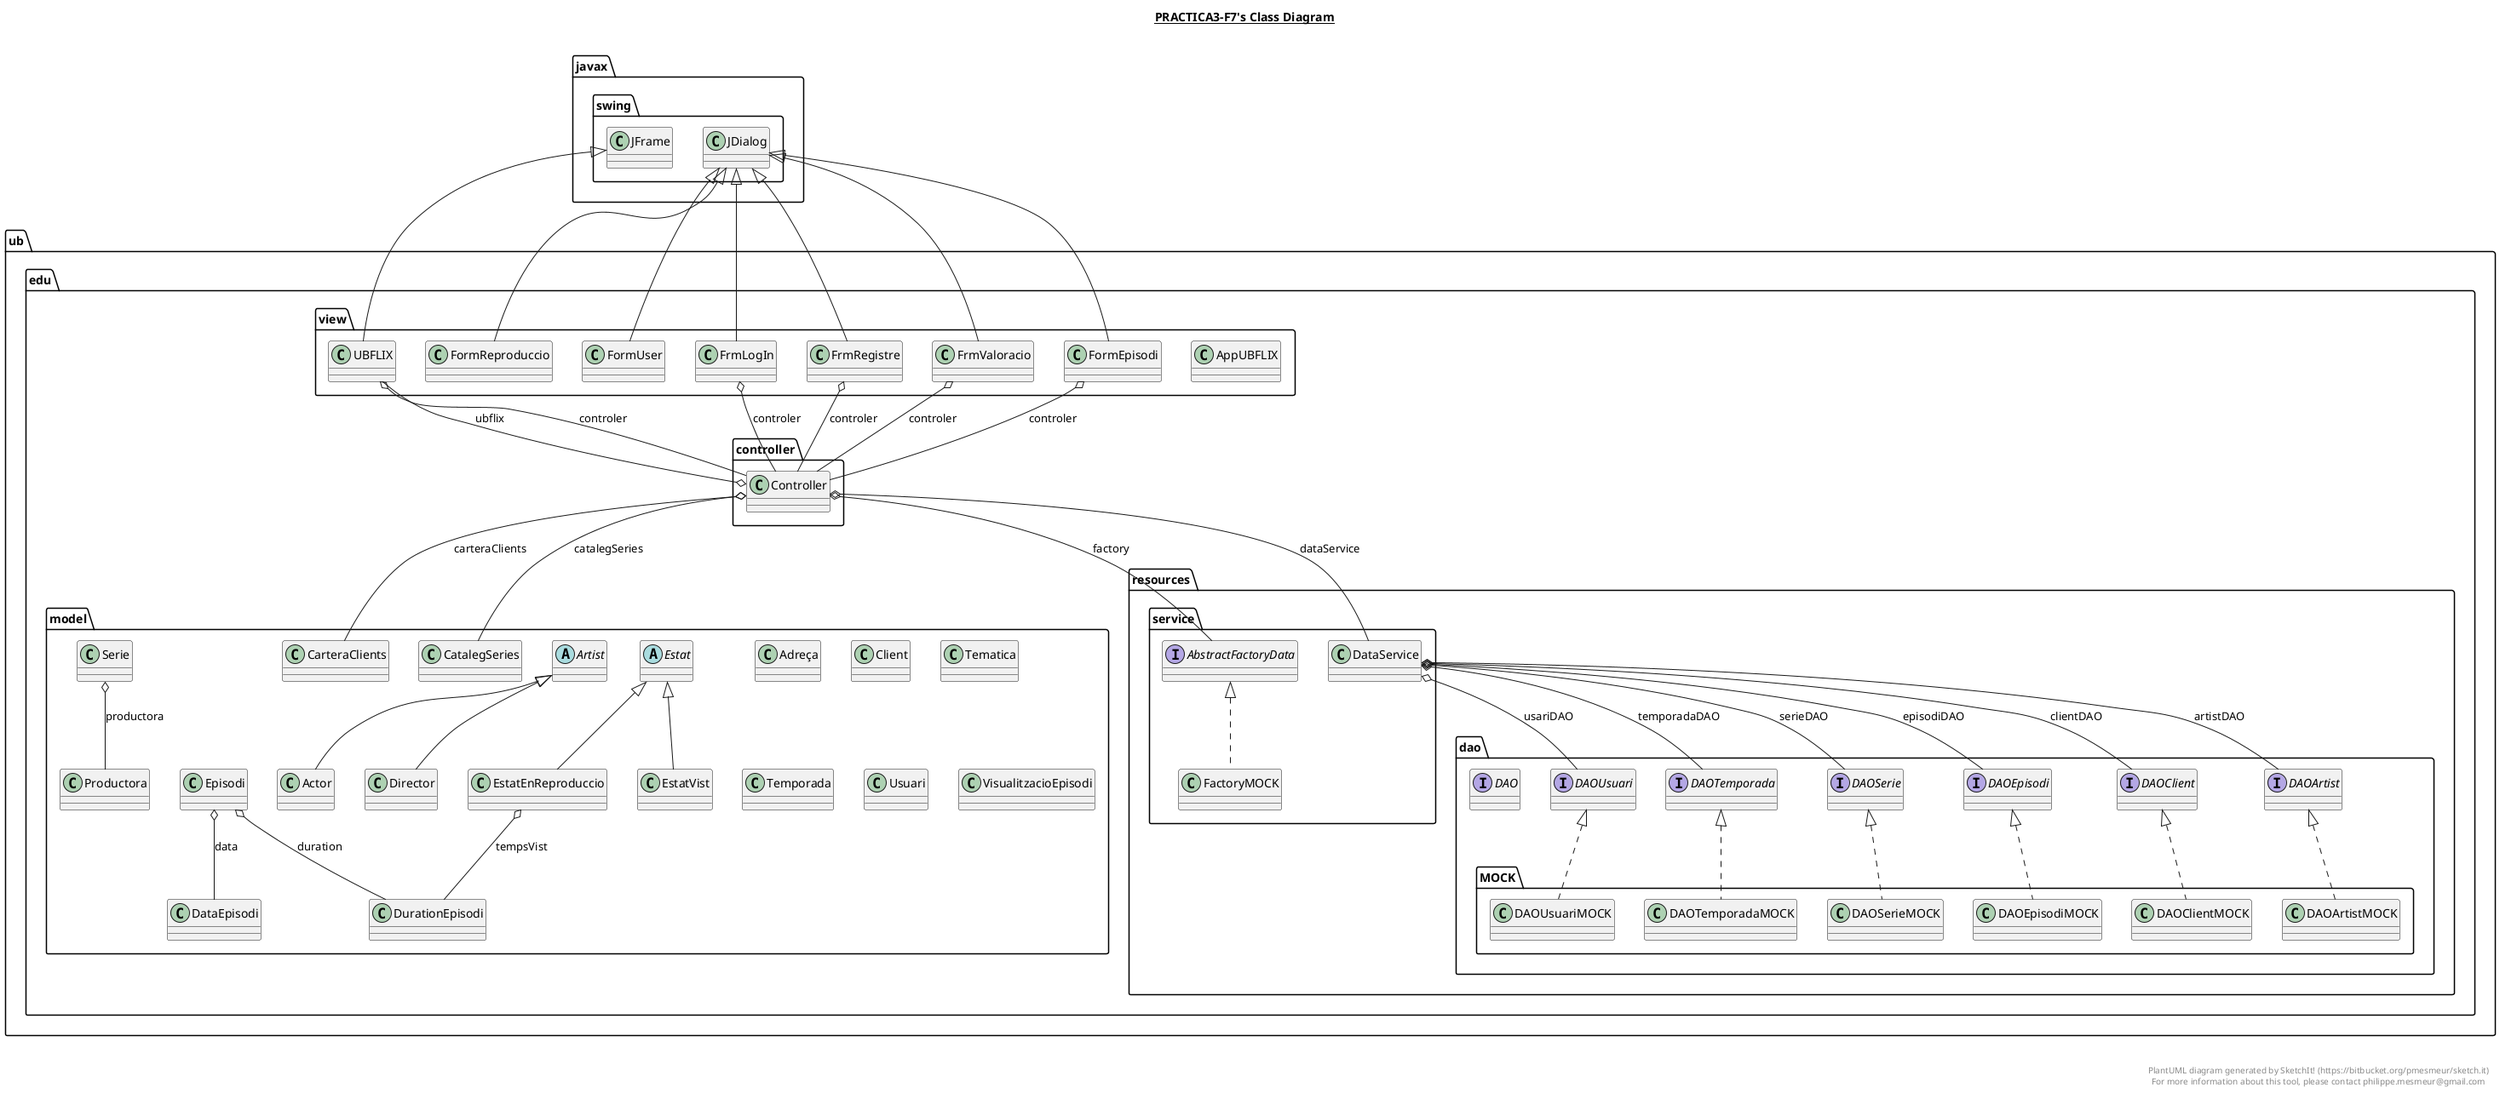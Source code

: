 @startuml

title __PRACTICA3-F7's Class Diagram__\n

  namespace ub.edu.controller {
    class ub.edu.controller.Controller {
    }
  }
  

  namespace ub.edu.model {
    class ub.edu.model.Actor {
    }
  }
  

  namespace ub.edu.model {
    class ub.edu.model.Adreça {
    }
  }
  

  namespace ub.edu.model {
    abstract class ub.edu.model.Artist {
    }
  }
  

  namespace ub.edu.model {
    class ub.edu.model.CarteraClients {
    }
  }
  

  namespace ub.edu.model {
    class ub.edu.model.CatalegSeries {
    }
  }
  

  namespace ub.edu.model {
    class ub.edu.model.Client {
    }
  }
  

  namespace ub.edu.model {
    class ub.edu.model.DataEpisodi {
    }
  }
  

  namespace ub.edu.model {
    class ub.edu.model.Director {
    }
  }
  

  namespace ub.edu.model {
    class ub.edu.model.DurationEpisodi {
    }
  }
  

  namespace ub.edu.model {
    class ub.edu.model.Episodi {
    }
  }
  

  namespace ub.edu.model {
    abstract class ub.edu.model.Estat {
    }
  }
  

  namespace ub.edu.model {
    class ub.edu.model.EstatEnReproduccio {
    }
  }
  

  namespace ub.edu.model {
    class ub.edu.model.EstatVist {
    }
  }
  

  namespace ub.edu.model {
    class ub.edu.model.Productora {
    }
  }
  

  namespace ub.edu.model {
    class ub.edu.model.Serie {
    }
  }
  

  namespace ub.edu.model {
    class ub.edu.model.Tematica {
    }
  }
  

  namespace ub.edu.model {
    class ub.edu.model.Temporada {
    }
  }
  

  namespace ub.edu.model {
    class ub.edu.model.Usuari {
    }
  }
  

  namespace ub.edu.model {
    class ub.edu.model.VisualitzacioEpisodi {
    }
  }
  

  namespace ub.edu.resources.dao {
    interface ub.edu.resources.dao.DAO {
    }
  }
  

  namespace ub.edu.resources.dao {
    interface ub.edu.resources.dao.DAOArtist {
    }
  }
  

  namespace ub.edu.resources.dao {
    interface ub.edu.resources.dao.DAOClient {
    }
  }
  

  namespace ub.edu.resources.dao {
    interface ub.edu.resources.dao.DAOEpisodi {
    }
  }
  

  namespace ub.edu.resources.dao {
    interface ub.edu.resources.dao.DAOSerie {
    }
  }
  

  namespace ub.edu.resources.dao {
    interface ub.edu.resources.dao.DAOTemporada {
    }
  }
  

  namespace ub.edu.resources.dao {
    interface ub.edu.resources.dao.DAOUsuari {
    }
  }
  

  namespace ub.edu.resources.dao {
    namespace MOCK {
      class ub.edu.resources.dao.MOCK.DAOArtistMOCK {
      }
    }
  }
  

  namespace ub.edu.resources.dao {
    namespace MOCK {
      class ub.edu.resources.dao.MOCK.DAOClientMOCK {
      }
    }
  }
  

  namespace ub.edu.resources.dao {
    namespace MOCK {
      class ub.edu.resources.dao.MOCK.DAOEpisodiMOCK {
      }
    }
  }
  

  namespace ub.edu.resources.dao {
    namespace MOCK {
      class ub.edu.resources.dao.MOCK.DAOSerieMOCK {
      }
    }
  }
  

  namespace ub.edu.resources.dao {
    namespace MOCK {
      class ub.edu.resources.dao.MOCK.DAOTemporadaMOCK {
      }
    }
  }
  

  namespace ub.edu.resources.dao {
    namespace MOCK {
      class ub.edu.resources.dao.MOCK.DAOUsuariMOCK {
      }
    }
  }
  

  namespace ub.edu.resources.service {
    interface ub.edu.resources.service.AbstractFactoryData {
    }
  }
  

  namespace ub.edu.resources.service {
    class ub.edu.resources.service.DataService {
    }
  }
  

  namespace ub.edu.resources.service {
    class ub.edu.resources.service.FactoryMOCK {
    }
  }
  

  namespace ub.edu.view {
    class ub.edu.view.AppUBFLIX {
    }
  }
  

  namespace ub.edu.view {
    class ub.edu.view.FormEpisodi {
    }
  }
  

  namespace ub.edu.view {
    class ub.edu.view.FormReproduccio {
    }
  }
  

  namespace ub.edu.view {
    class ub.edu.view.FormUser {
    }
  }
  

  namespace ub.edu.view {
    class ub.edu.view.FrmLogIn {
    }
  }
  

  namespace ub.edu.view {
    class ub.edu.view.FrmRegistre {
    }
  }
  

  namespace ub.edu.view {
    class ub.edu.view.FrmValoracio {
    }
  }
  

  namespace ub.edu.view {
    class ub.edu.view.UBFLIX {
    }
  }
  

  ub.edu.controller.Controller o-- ub.edu.model.CarteraClients : carteraClients
  ub.edu.controller.Controller o-- ub.edu.model.CatalegSeries : catalegSeries
  ub.edu.controller.Controller o-- ub.edu.resources.service.DataService : dataService
  ub.edu.controller.Controller o-- ub.edu.resources.service.AbstractFactoryData : factory
  ub.edu.controller.Controller o-- ub.edu.view.UBFLIX : ubflix
  ub.edu.model.Actor -up-|> ub.edu.model.Artist
  ub.edu.model.Director -up-|> ub.edu.model.Artist
  ub.edu.model.Episodi o-- ub.edu.model.DataEpisodi : data
  ub.edu.model.Episodi o-- ub.edu.model.DurationEpisodi : duration
  ub.edu.model.EstatEnReproduccio -up-|> ub.edu.model.Estat
  ub.edu.model.EstatEnReproduccio o-- ub.edu.model.DurationEpisodi : tempsVist
  ub.edu.model.EstatVist -up-|> ub.edu.model.Estat
  ub.edu.model.Serie o-- ub.edu.model.Productora : productora
  ub.edu.resources.dao.MOCK.DAOArtistMOCK .up.|> ub.edu.resources.dao.DAOArtist
  ub.edu.resources.dao.MOCK.DAOClientMOCK .up.|> ub.edu.resources.dao.DAOClient
  ub.edu.resources.dao.MOCK.DAOEpisodiMOCK .up.|> ub.edu.resources.dao.DAOEpisodi
  ub.edu.resources.dao.MOCK.DAOSerieMOCK .up.|> ub.edu.resources.dao.DAOSerie
  ub.edu.resources.dao.MOCK.DAOTemporadaMOCK .up.|> ub.edu.resources.dao.DAOTemporada
  ub.edu.resources.dao.MOCK.DAOUsuariMOCK .up.|> ub.edu.resources.dao.DAOUsuari
  ub.edu.resources.service.DataService o-- ub.edu.resources.dao.DAOArtist : artistDAO
  ub.edu.resources.service.DataService o-- ub.edu.resources.dao.DAOClient : clientDAO
  ub.edu.resources.service.DataService o-- ub.edu.resources.dao.DAOEpisodi : episodiDAO
  ub.edu.resources.service.DataService o-- ub.edu.resources.dao.DAOSerie : serieDAO
  ub.edu.resources.service.DataService o-- ub.edu.resources.dao.DAOTemporada : temporadaDAO
  ub.edu.resources.service.DataService o-- ub.edu.resources.dao.DAOUsuari : usariDAO
  ub.edu.resources.service.FactoryMOCK .up.|> ub.edu.resources.service.AbstractFactoryData
  ub.edu.view.FormEpisodi -up-|> javax.swing.JDialog
  ub.edu.view.FormEpisodi o-- ub.edu.controller.Controller : controler
  ub.edu.view.FormReproduccio -up-|> javax.swing.JDialog
  ub.edu.view.FormUser -up-|> javax.swing.JDialog
  ub.edu.view.FrmLogIn -up-|> javax.swing.JDialog
  ub.edu.view.FrmLogIn o-- ub.edu.controller.Controller : controler
  ub.edu.view.FrmRegistre -up-|> javax.swing.JDialog
  ub.edu.view.FrmRegistre o-- ub.edu.controller.Controller : controler
  ub.edu.view.FrmValoracio -up-|> javax.swing.JDialog
  ub.edu.view.FrmValoracio o-- ub.edu.controller.Controller : controler
  ub.edu.view.UBFLIX -up-|> javax.swing.JFrame
  ub.edu.view.UBFLIX o-- ub.edu.controller.Controller : controler


right footer


PlantUML diagram generated by SketchIt! (https://bitbucket.org/pmesmeur/sketch.it)
For more information about this tool, please contact philippe.mesmeur@gmail.com
endfooter

@enduml
